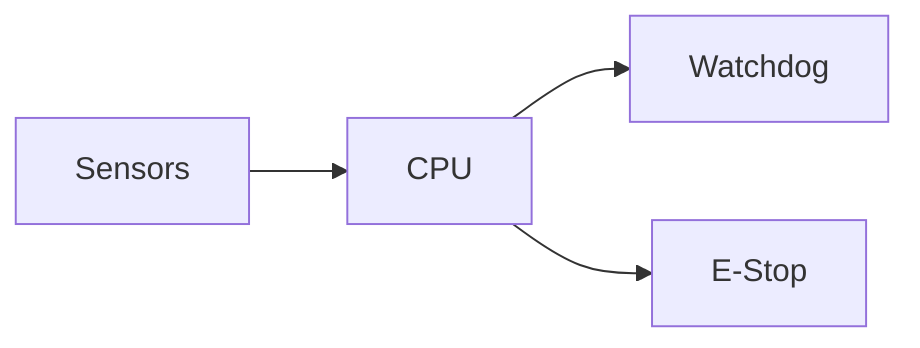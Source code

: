 flowchart LR
  Sensors[Sensors]
  CPU[CPU]
  Watchdog[Watchdog]
  EStop[E-Stop]
  Sensors --> CPU
  CPU --> Watchdog
  CPU --> EStop